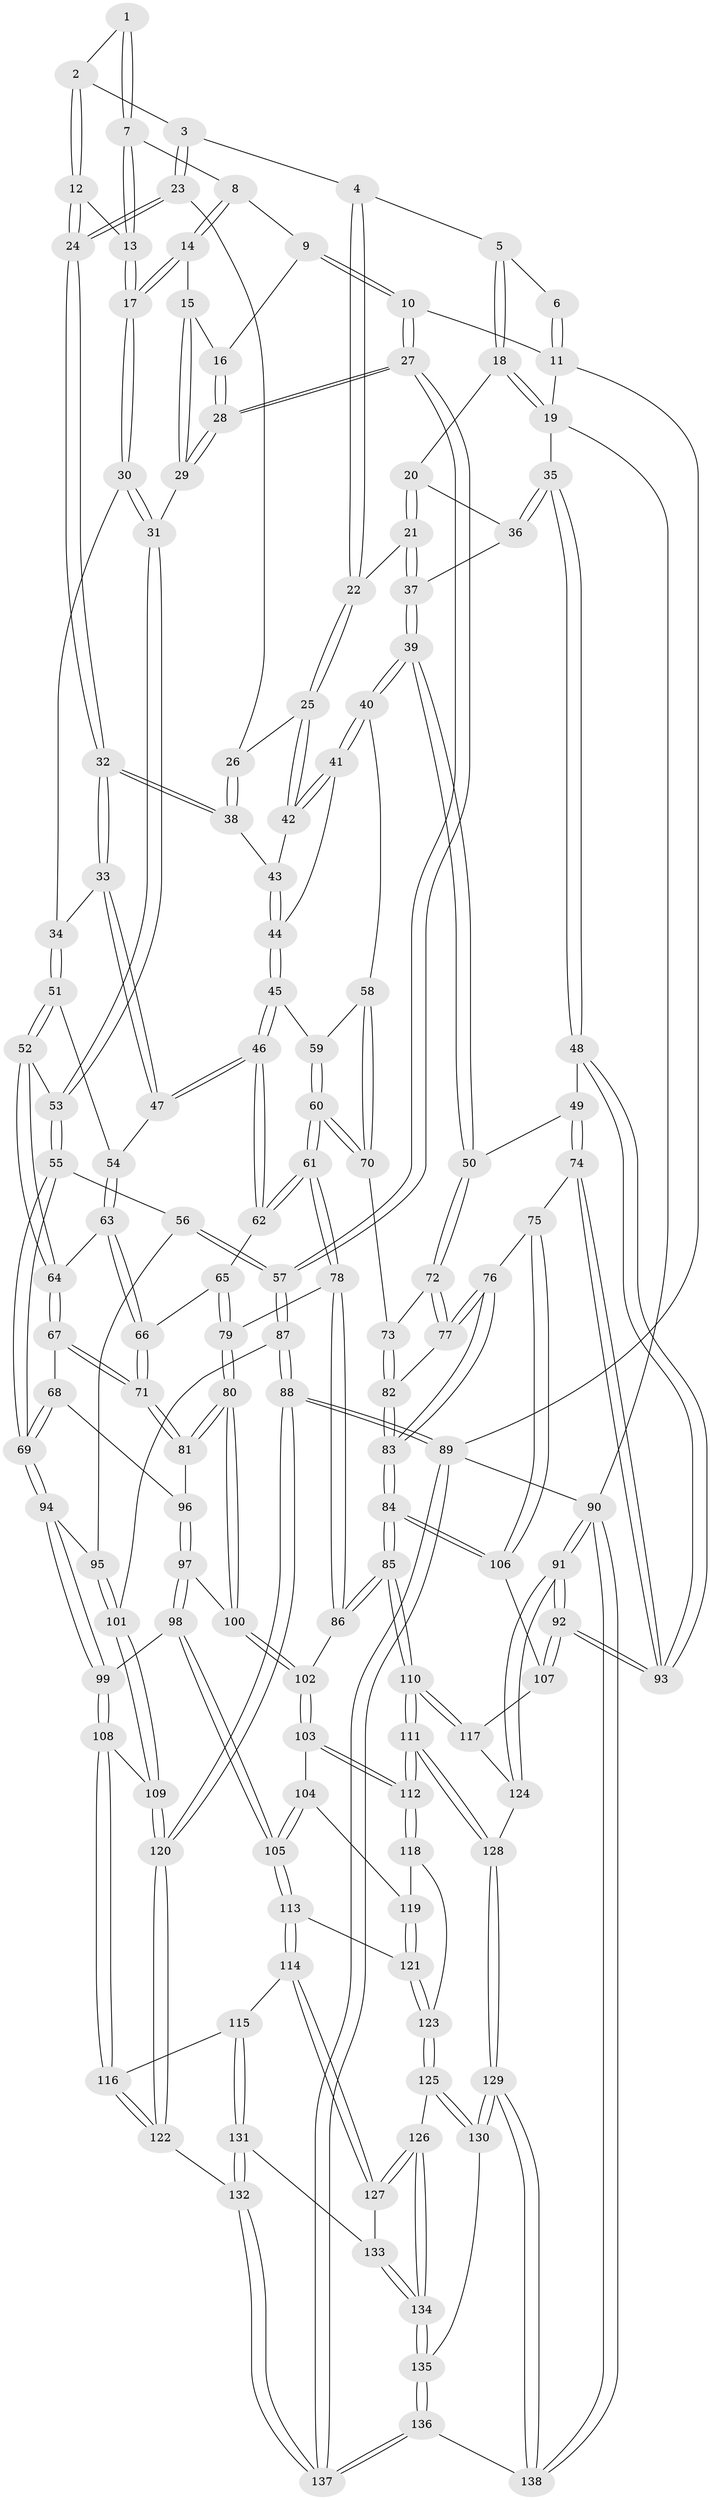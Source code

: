 // Generated by graph-tools (version 1.1) at 2025/11/02/27/25 16:11:56]
// undirected, 138 vertices, 342 edges
graph export_dot {
graph [start="1"]
  node [color=gray90,style=filled];
  1 [pos="+0.33068184210863716+0"];
  2 [pos="+0.4482932636196575+0.08087072584510517"];
  3 [pos="+0.6815336291064811+0"];
  4 [pos="+0.731436019743855+0"];
  5 [pos="+0.7570385964556953+0"];
  6 [pos="+0.3288027542575232+0"];
  7 [pos="+0.30041845359426905+0.057004191529231765"];
  8 [pos="+0.25748466698008854+0.08970065786350671"];
  9 [pos="+0.23118142508905282+0.0979103993822802"];
  10 [pos="+0+0"];
  11 [pos="+0+0"];
  12 [pos="+0.453742919502964+0.12410910984975063"];
  13 [pos="+0.3501226233755774+0.15338793103691875"];
  14 [pos="+0.2518329941895259+0.16350395339910648"];
  15 [pos="+0.23289949656859418+0.17980052434685348"];
  16 [pos="+0.1953387095862163+0.15869449551760262"];
  17 [pos="+0.3475601898991376+0.16051297179462085"];
  18 [pos="+0.9994598184511729+0"];
  19 [pos="+1+0"];
  20 [pos="+0.8394512820797134+0.17898171942362837"];
  21 [pos="+0.8189082883069124+0.2020070198594228"];
  22 [pos="+0.7548331265443505+0.21744311498885524"];
  23 [pos="+0.6032783523585904+0.1314843188931017"];
  24 [pos="+0.5496600298702125+0.19347226745062693"];
  25 [pos="+0.7535128984161271+0.2187350605551101"];
  26 [pos="+0.7496190134990867+0.21792493310954744"];
  27 [pos="+0+0.17427330308489195"];
  28 [pos="+0+0.1780289461576727"];
  29 [pos="+0.24861837279118706+0.24064349662674558"];
  30 [pos="+0.3411984870870995+0.24645589593975076"];
  31 [pos="+0.28763078131109504+0.28515919919747484"];
  32 [pos="+0.5491652572885465+0.1996091942103743"];
  33 [pos="+0.5241583833622385+0.2544465167650138"];
  34 [pos="+0.42720604419013053+0.27046016450048527"];
  35 [pos="+1+0.22509774170195293"];
  36 [pos="+0.9010835047696677+0.21930257909514272"];
  37 [pos="+0.8559893564856164+0.2684647518290811"];
  38 [pos="+0.6468188051331389+0.24900545309120806"];
  39 [pos="+0.8691367273653959+0.3804898208007872"];
  40 [pos="+0.8487062827414729+0.3745029071184372"];
  41 [pos="+0.7585274113650752+0.2898511761578142"];
  42 [pos="+0.7530732720212548+0.26505510384236775"];
  43 [pos="+0.6651349010720982+0.2754918980135733"];
  44 [pos="+0.6762710821252933+0.33805848285140383"];
  45 [pos="+0.6724785457772848+0.34494908348014136"];
  46 [pos="+0.5657008507610016+0.3595732032685892"];
  47 [pos="+0.5444879728876579+0.33435632255222886"];
  48 [pos="+1+0.3113277180436528"];
  49 [pos="+0.8875011885550289+0.3832336195105923"];
  50 [pos="+0.8729918716432105+0.38313415849259375"];
  51 [pos="+0.40623175925846644+0.3580803115416193"];
  52 [pos="+0.38817005132178184+0.38647987409785967"];
  53 [pos="+0.2698396697633533+0.33170864649711695"];
  54 [pos="+0.5064645737418929+0.3582237194874255"];
  55 [pos="+0.23537623375803782+0.3645827097419336"];
  56 [pos="+0.025904968167235004+0.3720477547000948"];
  57 [pos="+0+0.2972080530372031"];
  58 [pos="+0.7462480611764445+0.39879546108671887"];
  59 [pos="+0.6941006069376512+0.37558754059352034"];
  60 [pos="+0.6349013221213327+0.4945825056255916"];
  61 [pos="+0.6186151550804465+0.5009873780348731"];
  62 [pos="+0.5754819761256852+0.4402988445514636"];
  63 [pos="+0.4398154648480277+0.42072438037451737"];
  64 [pos="+0.39048184433813965+0.3916967089091234"];
  65 [pos="+0.48280043964302594+0.46678879137271906"];
  66 [pos="+0.45339980435643273+0.46894011923397405"];
  67 [pos="+0.3443137903593885+0.4762364430461691"];
  68 [pos="+0.28985975671388886+0.48692067269429307"];
  69 [pos="+0.2851302678738044+0.48661512876218466"];
  70 [pos="+0.7034028975449086+0.48668500776345075"];
  71 [pos="+0.42757748806732393+0.5093712522880869"];
  72 [pos="+0.8497317986046894+0.43246231289471854"];
  73 [pos="+0.7437499099344067+0.5050950943244029"];
  74 [pos="+0.9427502650809921+0.5768625894024698"];
  75 [pos="+0.91962064304365+0.5882132668210357"];
  76 [pos="+0.8529821416022673+0.5664330377842969"];
  77 [pos="+0.8443896488692908+0.5441538617244447"];
  78 [pos="+0.6140932732919702+0.5196947852150948"];
  79 [pos="+0.5141792368539394+0.5231305246289659"];
  80 [pos="+0.44253956225802693+0.5609479896549219"];
  81 [pos="+0.4297286413490557+0.5219489933181729"];
  82 [pos="+0.7532340512491711+0.5265492861815393"];
  83 [pos="+0.7404328703982165+0.6683905485903552"];
  84 [pos="+0.7194105940990725+0.7058039871171916"];
  85 [pos="+0.6979534206177889+0.7268395893954479"];
  86 [pos="+0.6120781156251989+0.5972101217490379"];
  87 [pos="+0+0.5199528013428176"];
  88 [pos="+0+0.8353048711208391"];
  89 [pos="+0+1"];
  90 [pos="+1+1"];
  91 [pos="+1+1"];
  92 [pos="+1+0.6385719942494161"];
  93 [pos="+1+0.5635202289155338"];
  94 [pos="+0.23108604194218563+0.567722966178762"];
  95 [pos="+0.13723174735184665+0.530955696493991"];
  96 [pos="+0.34735608580907573+0.5493337802112803"];
  97 [pos="+0.3621341469665254+0.601254471001096"];
  98 [pos="+0.31678490693021644+0.6540591893855203"];
  99 [pos="+0.2397009571804481+0.6007017469192408"];
  100 [pos="+0.44268134840228923+0.5635544637691905"];
  101 [pos="+0.0831730078901396+0.6248358126138013"];
  102 [pos="+0.4794475402609301+0.6128561434450177"];
  103 [pos="+0.460725949450483+0.6660336273536277"];
  104 [pos="+0.4185307823103094+0.6996216243426694"];
  105 [pos="+0.3421339785312333+0.7131565874089018"];
  106 [pos="+0.9034869670834412+0.6650051373120106"];
  107 [pos="+0.9334053889291734+0.7052301160693832"];
  108 [pos="+0.1293397754172595+0.722078128288632"];
  109 [pos="+0.11849127116522276+0.719429777239848"];
  110 [pos="+0.6898943921017301+0.7888386922106018"];
  111 [pos="+0.6747931262054118+0.8194454119900407"];
  112 [pos="+0.6643134632904915+0.8153034213053885"];
  113 [pos="+0.32619384119498446+0.754628064037037"];
  114 [pos="+0.26014817019444025+0.8085517393329666"];
  115 [pos="+0.2147010967067378+0.8040307557663233"];
  116 [pos="+0.19715316160083748+0.8005158660459785"];
  117 [pos="+0.9159967665340911+0.7785610419649269"];
  118 [pos="+0.5126665143728018+0.7860826349883601"];
  119 [pos="+0.4734626218434986+0.771607206995127"];
  120 [pos="+0+0.8288200488890591"];
  121 [pos="+0.4034991486368037+0.8187958011172957"];
  122 [pos="+0.10846095847329783+0.9094821524657695"];
  123 [pos="+0.4172238586856521+0.8492884541926354"];
  124 [pos="+0.9602222171938194+0.8210277602646519"];
  125 [pos="+0.43241084208522296+0.9125745515454722"];
  126 [pos="+0.3195230995509475+0.9243305077496651"];
  127 [pos="+0.2670859888980219+0.826047716571356"];
  128 [pos="+0.6678087446612729+0.9972561838156261"];
  129 [pos="+0.6622039750411951+1"];
  130 [pos="+0.5631137916291054+0.9879455371492037"];
  131 [pos="+0.2010069050739846+0.9578635799219232"];
  132 [pos="+0.148713818536896+1"];
  133 [pos="+0.20887321213195792+0.9539342057522481"];
  134 [pos="+0.3158092428726547+0.9325171376121802"];
  135 [pos="+0.31133640502189874+0.9850141337332753"];
  136 [pos="+0.28412820773874287+1"];
  137 [pos="+0.148235285713595+1"];
  138 [pos="+0.6836817344212318+1"];
  1 -- 2;
  1 -- 7;
  1 -- 7;
  2 -- 3;
  2 -- 12;
  2 -- 12;
  3 -- 4;
  3 -- 23;
  3 -- 23;
  4 -- 5;
  4 -- 22;
  4 -- 22;
  5 -- 6;
  5 -- 18;
  5 -- 18;
  6 -- 11;
  6 -- 11;
  7 -- 8;
  7 -- 13;
  7 -- 13;
  8 -- 9;
  8 -- 14;
  8 -- 14;
  9 -- 10;
  9 -- 10;
  9 -- 16;
  10 -- 11;
  10 -- 27;
  10 -- 27;
  11 -- 19;
  11 -- 89;
  12 -- 13;
  12 -- 24;
  12 -- 24;
  13 -- 17;
  13 -- 17;
  14 -- 15;
  14 -- 17;
  14 -- 17;
  15 -- 16;
  15 -- 29;
  15 -- 29;
  16 -- 28;
  16 -- 28;
  17 -- 30;
  17 -- 30;
  18 -- 19;
  18 -- 19;
  18 -- 20;
  19 -- 35;
  19 -- 90;
  20 -- 21;
  20 -- 21;
  20 -- 36;
  21 -- 22;
  21 -- 37;
  21 -- 37;
  22 -- 25;
  22 -- 25;
  23 -- 24;
  23 -- 24;
  23 -- 26;
  24 -- 32;
  24 -- 32;
  25 -- 26;
  25 -- 42;
  25 -- 42;
  26 -- 38;
  26 -- 38;
  27 -- 28;
  27 -- 28;
  27 -- 57;
  27 -- 57;
  28 -- 29;
  28 -- 29;
  29 -- 31;
  30 -- 31;
  30 -- 31;
  30 -- 34;
  31 -- 53;
  31 -- 53;
  32 -- 33;
  32 -- 33;
  32 -- 38;
  32 -- 38;
  33 -- 34;
  33 -- 47;
  33 -- 47;
  34 -- 51;
  34 -- 51;
  35 -- 36;
  35 -- 36;
  35 -- 48;
  35 -- 48;
  36 -- 37;
  37 -- 39;
  37 -- 39;
  38 -- 43;
  39 -- 40;
  39 -- 40;
  39 -- 50;
  39 -- 50;
  40 -- 41;
  40 -- 41;
  40 -- 58;
  41 -- 42;
  41 -- 42;
  41 -- 44;
  42 -- 43;
  43 -- 44;
  43 -- 44;
  44 -- 45;
  44 -- 45;
  45 -- 46;
  45 -- 46;
  45 -- 59;
  46 -- 47;
  46 -- 47;
  46 -- 62;
  46 -- 62;
  47 -- 54;
  48 -- 49;
  48 -- 93;
  48 -- 93;
  49 -- 50;
  49 -- 74;
  49 -- 74;
  50 -- 72;
  50 -- 72;
  51 -- 52;
  51 -- 52;
  51 -- 54;
  52 -- 53;
  52 -- 64;
  52 -- 64;
  53 -- 55;
  53 -- 55;
  54 -- 63;
  54 -- 63;
  55 -- 56;
  55 -- 69;
  55 -- 69;
  56 -- 57;
  56 -- 57;
  56 -- 95;
  57 -- 87;
  57 -- 87;
  58 -- 59;
  58 -- 70;
  58 -- 70;
  59 -- 60;
  59 -- 60;
  60 -- 61;
  60 -- 61;
  60 -- 70;
  60 -- 70;
  61 -- 62;
  61 -- 62;
  61 -- 78;
  61 -- 78;
  62 -- 65;
  63 -- 64;
  63 -- 66;
  63 -- 66;
  64 -- 67;
  64 -- 67;
  65 -- 66;
  65 -- 79;
  65 -- 79;
  66 -- 71;
  66 -- 71;
  67 -- 68;
  67 -- 71;
  67 -- 71;
  68 -- 69;
  68 -- 69;
  68 -- 96;
  69 -- 94;
  69 -- 94;
  70 -- 73;
  71 -- 81;
  71 -- 81;
  72 -- 73;
  72 -- 77;
  72 -- 77;
  73 -- 82;
  73 -- 82;
  74 -- 75;
  74 -- 93;
  74 -- 93;
  75 -- 76;
  75 -- 106;
  75 -- 106;
  76 -- 77;
  76 -- 77;
  76 -- 83;
  76 -- 83;
  77 -- 82;
  78 -- 79;
  78 -- 86;
  78 -- 86;
  79 -- 80;
  79 -- 80;
  80 -- 81;
  80 -- 81;
  80 -- 100;
  80 -- 100;
  81 -- 96;
  82 -- 83;
  82 -- 83;
  83 -- 84;
  83 -- 84;
  84 -- 85;
  84 -- 85;
  84 -- 106;
  84 -- 106;
  85 -- 86;
  85 -- 86;
  85 -- 110;
  85 -- 110;
  86 -- 102;
  87 -- 88;
  87 -- 88;
  87 -- 101;
  88 -- 89;
  88 -- 89;
  88 -- 120;
  88 -- 120;
  89 -- 137;
  89 -- 137;
  89 -- 90;
  90 -- 91;
  90 -- 91;
  90 -- 138;
  90 -- 138;
  91 -- 92;
  91 -- 92;
  91 -- 124;
  91 -- 124;
  92 -- 93;
  92 -- 93;
  92 -- 107;
  92 -- 107;
  94 -- 95;
  94 -- 99;
  94 -- 99;
  95 -- 101;
  95 -- 101;
  96 -- 97;
  96 -- 97;
  97 -- 98;
  97 -- 98;
  97 -- 100;
  98 -- 99;
  98 -- 105;
  98 -- 105;
  99 -- 108;
  99 -- 108;
  100 -- 102;
  100 -- 102;
  101 -- 109;
  101 -- 109;
  102 -- 103;
  102 -- 103;
  103 -- 104;
  103 -- 112;
  103 -- 112;
  104 -- 105;
  104 -- 105;
  104 -- 119;
  105 -- 113;
  105 -- 113;
  106 -- 107;
  107 -- 117;
  108 -- 109;
  108 -- 116;
  108 -- 116;
  109 -- 120;
  109 -- 120;
  110 -- 111;
  110 -- 111;
  110 -- 117;
  110 -- 117;
  111 -- 112;
  111 -- 112;
  111 -- 128;
  111 -- 128;
  112 -- 118;
  112 -- 118;
  113 -- 114;
  113 -- 114;
  113 -- 121;
  114 -- 115;
  114 -- 127;
  114 -- 127;
  115 -- 116;
  115 -- 131;
  115 -- 131;
  116 -- 122;
  116 -- 122;
  117 -- 124;
  118 -- 119;
  118 -- 123;
  119 -- 121;
  119 -- 121;
  120 -- 122;
  120 -- 122;
  121 -- 123;
  121 -- 123;
  122 -- 132;
  123 -- 125;
  123 -- 125;
  124 -- 128;
  125 -- 126;
  125 -- 130;
  125 -- 130;
  126 -- 127;
  126 -- 127;
  126 -- 134;
  126 -- 134;
  127 -- 133;
  128 -- 129;
  128 -- 129;
  129 -- 130;
  129 -- 130;
  129 -- 138;
  129 -- 138;
  130 -- 135;
  131 -- 132;
  131 -- 132;
  131 -- 133;
  132 -- 137;
  132 -- 137;
  133 -- 134;
  133 -- 134;
  134 -- 135;
  134 -- 135;
  135 -- 136;
  135 -- 136;
  136 -- 137;
  136 -- 137;
  136 -- 138;
}
